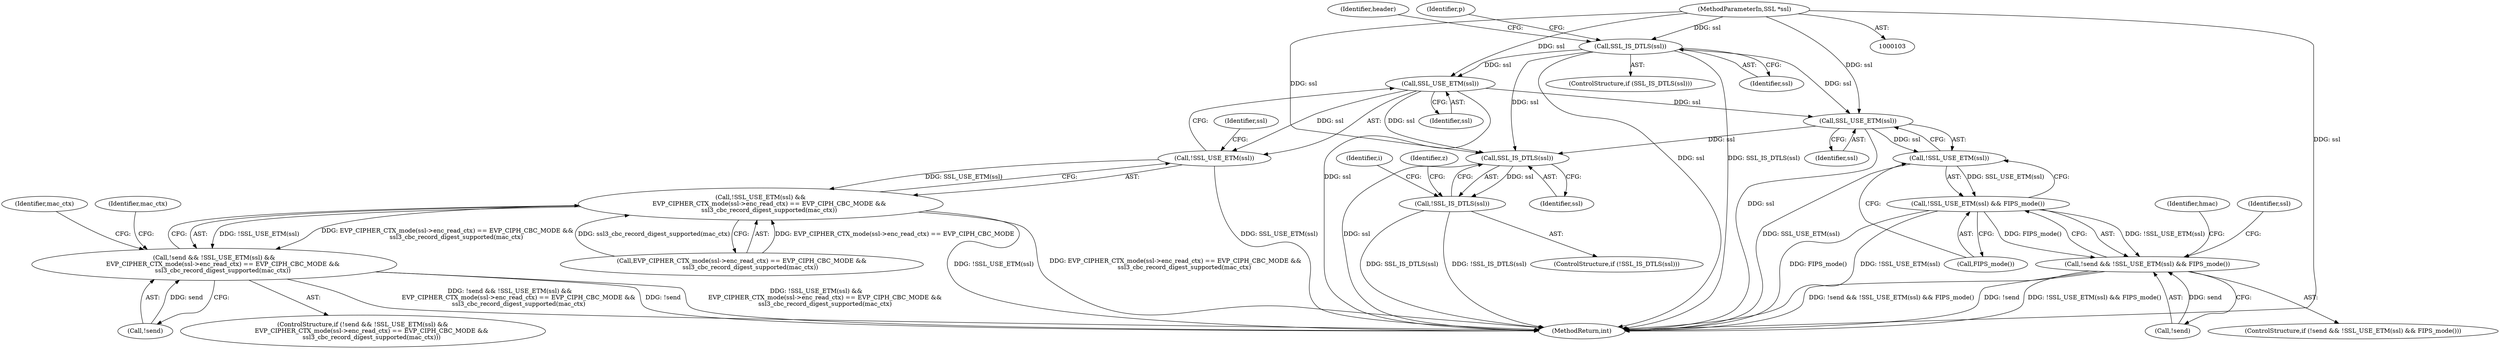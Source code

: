 digraph "0_openssl_4ad93618d26a3ea23d36ad5498ff4f59eff3a4d2_3@pointer" {
"1000291" [label="(Call,SSL_USE_ETM(ssl))"];
"1000202" [label="(Call,SSL_IS_DTLS(ssl))"];
"1000104" [label="(MethodParameterIn,SSL *ssl)"];
"1000290" [label="(Call,!SSL_USE_ETM(ssl))"];
"1000289" [label="(Call,!SSL_USE_ETM(ssl) &&\n         EVP_CIPHER_CTX_mode(ssl->enc_read_ctx) == EVP_CIPH_CBC_MODE &&\n         ssl3_cbc_record_digest_supported(mac_ctx))"];
"1000286" [label="(Call,!send && !SSL_USE_ETM(ssl) &&\n         EVP_CIPHER_CTX_mode(ssl->enc_read_ctx) == EVP_CIPH_CBC_MODE &&\n         ssl3_cbc_record_digest_supported(mac_ctx))"];
"1000381" [label="(Call,SSL_USE_ETM(ssl))"];
"1000380" [label="(Call,!SSL_USE_ETM(ssl))"];
"1000379" [label="(Call,!SSL_USE_ETM(ssl) && FIPS_mode())"];
"1000376" [label="(Call,!send && !SSL_USE_ETM(ssl) && FIPS_mode())"];
"1000460" [label="(Call,SSL_IS_DTLS(ssl))"];
"1000459" [label="(Call,!SSL_IS_DTLS(ssl))"];
"1000285" [label="(ControlStructure,if (!send && !SSL_USE_ETM(ssl) &&\n         EVP_CIPHER_CTX_mode(ssl->enc_read_ctx) == EVP_CIPH_CBC_MODE &&\n         ssl3_cbc_record_digest_supported(mac_ctx)))"];
"1000382" [label="(Identifier,ssl)"];
"1000291" [label="(Call,SSL_USE_ETM(ssl))"];
"1000461" [label="(Identifier,ssl)"];
"1000465" [label="(Identifier,i)"];
"1000237" [label="(Identifier,header)"];
"1000375" [label="(ControlStructure,if (!send && !SSL_USE_ETM(ssl) && FIPS_mode()))"];
"1000297" [label="(Identifier,ssl)"];
"1000286" [label="(Call,!send && !SSL_USE_ETM(ssl) &&\n         EVP_CIPHER_CTX_mode(ssl->enc_read_ctx) == EVP_CIPH_CBC_MODE &&\n         ssl3_cbc_record_digest_supported(mac_ctx))"];
"1000380" [label="(Call,!SSL_USE_ETM(ssl))"];
"1000506" [label="(MethodReturn,int)"];
"1000293" [label="(Call,EVP_CIPHER_CTX_mode(ssl->enc_read_ctx) == EVP_CIPH_CBC_MODE &&\n         ssl3_cbc_record_digest_supported(mac_ctx))"];
"1000379" [label="(Call,!SSL_USE_ETM(ssl) && FIPS_mode())"];
"1000407" [label="(Identifier,hmac)"];
"1000376" [label="(Call,!send && !SSL_USE_ETM(ssl) && FIPS_mode())"];
"1000346" [label="(Identifier,mac_ctx)"];
"1000208" [label="(Identifier,p)"];
"1000388" [label="(Identifier,ssl)"];
"1000459" [label="(Call,!SSL_IS_DTLS(ssl))"];
"1000306" [label="(Identifier,mac_ctx)"];
"1000383" [label="(Call,FIPS_mode())"];
"1000377" [label="(Call,!send)"];
"1000287" [label="(Call,!send)"];
"1000289" [label="(Call,!SSL_USE_ETM(ssl) &&\n         EVP_CIPHER_CTX_mode(ssl->enc_read_ctx) == EVP_CIPH_CBC_MODE &&\n         ssl3_cbc_record_digest_supported(mac_ctx))"];
"1000458" [label="(ControlStructure,if (!SSL_IS_DTLS(ssl)))"];
"1000201" [label="(ControlStructure,if (SSL_IS_DTLS(ssl)))"];
"1000381" [label="(Call,SSL_USE_ETM(ssl))"];
"1000203" [label="(Identifier,ssl)"];
"1000202" [label="(Call,SSL_IS_DTLS(ssl))"];
"1000460" [label="(Call,SSL_IS_DTLS(ssl))"];
"1000488" [label="(Identifier,z)"];
"1000104" [label="(MethodParameterIn,SSL *ssl)"];
"1000292" [label="(Identifier,ssl)"];
"1000290" [label="(Call,!SSL_USE_ETM(ssl))"];
"1000291" -> "1000290"  [label="AST: "];
"1000291" -> "1000292"  [label="CFG: "];
"1000292" -> "1000291"  [label="AST: "];
"1000290" -> "1000291"  [label="CFG: "];
"1000291" -> "1000506"  [label="DDG: ssl"];
"1000291" -> "1000290"  [label="DDG: ssl"];
"1000202" -> "1000291"  [label="DDG: ssl"];
"1000104" -> "1000291"  [label="DDG: ssl"];
"1000291" -> "1000381"  [label="DDG: ssl"];
"1000291" -> "1000460"  [label="DDG: ssl"];
"1000202" -> "1000201"  [label="AST: "];
"1000202" -> "1000203"  [label="CFG: "];
"1000203" -> "1000202"  [label="AST: "];
"1000208" -> "1000202"  [label="CFG: "];
"1000237" -> "1000202"  [label="CFG: "];
"1000202" -> "1000506"  [label="DDG: ssl"];
"1000202" -> "1000506"  [label="DDG: SSL_IS_DTLS(ssl)"];
"1000104" -> "1000202"  [label="DDG: ssl"];
"1000202" -> "1000381"  [label="DDG: ssl"];
"1000202" -> "1000460"  [label="DDG: ssl"];
"1000104" -> "1000103"  [label="AST: "];
"1000104" -> "1000506"  [label="DDG: ssl"];
"1000104" -> "1000381"  [label="DDG: ssl"];
"1000104" -> "1000460"  [label="DDG: ssl"];
"1000290" -> "1000289"  [label="AST: "];
"1000297" -> "1000290"  [label="CFG: "];
"1000289" -> "1000290"  [label="CFG: "];
"1000290" -> "1000506"  [label="DDG: SSL_USE_ETM(ssl)"];
"1000290" -> "1000289"  [label="DDG: SSL_USE_ETM(ssl)"];
"1000289" -> "1000286"  [label="AST: "];
"1000289" -> "1000293"  [label="CFG: "];
"1000293" -> "1000289"  [label="AST: "];
"1000286" -> "1000289"  [label="CFG: "];
"1000289" -> "1000506"  [label="DDG: !SSL_USE_ETM(ssl)"];
"1000289" -> "1000506"  [label="DDG: EVP_CIPHER_CTX_mode(ssl->enc_read_ctx) == EVP_CIPH_CBC_MODE &&\n         ssl3_cbc_record_digest_supported(mac_ctx)"];
"1000289" -> "1000286"  [label="DDG: !SSL_USE_ETM(ssl)"];
"1000289" -> "1000286"  [label="DDG: EVP_CIPHER_CTX_mode(ssl->enc_read_ctx) == EVP_CIPH_CBC_MODE &&\n         ssl3_cbc_record_digest_supported(mac_ctx)"];
"1000293" -> "1000289"  [label="DDG: EVP_CIPHER_CTX_mode(ssl->enc_read_ctx) == EVP_CIPH_CBC_MODE"];
"1000293" -> "1000289"  [label="DDG: ssl3_cbc_record_digest_supported(mac_ctx)"];
"1000286" -> "1000285"  [label="AST: "];
"1000286" -> "1000287"  [label="CFG: "];
"1000287" -> "1000286"  [label="AST: "];
"1000306" -> "1000286"  [label="CFG: "];
"1000346" -> "1000286"  [label="CFG: "];
"1000286" -> "1000506"  [label="DDG: !send && !SSL_USE_ETM(ssl) &&\n         EVP_CIPHER_CTX_mode(ssl->enc_read_ctx) == EVP_CIPH_CBC_MODE &&\n         ssl3_cbc_record_digest_supported(mac_ctx)"];
"1000286" -> "1000506"  [label="DDG: !send"];
"1000286" -> "1000506"  [label="DDG: !SSL_USE_ETM(ssl) &&\n         EVP_CIPHER_CTX_mode(ssl->enc_read_ctx) == EVP_CIPH_CBC_MODE &&\n         ssl3_cbc_record_digest_supported(mac_ctx)"];
"1000287" -> "1000286"  [label="DDG: send"];
"1000381" -> "1000380"  [label="AST: "];
"1000381" -> "1000382"  [label="CFG: "];
"1000382" -> "1000381"  [label="AST: "];
"1000380" -> "1000381"  [label="CFG: "];
"1000381" -> "1000506"  [label="DDG: ssl"];
"1000381" -> "1000380"  [label="DDG: ssl"];
"1000381" -> "1000460"  [label="DDG: ssl"];
"1000380" -> "1000379"  [label="AST: "];
"1000383" -> "1000380"  [label="CFG: "];
"1000379" -> "1000380"  [label="CFG: "];
"1000380" -> "1000506"  [label="DDG: SSL_USE_ETM(ssl)"];
"1000380" -> "1000379"  [label="DDG: SSL_USE_ETM(ssl)"];
"1000379" -> "1000376"  [label="AST: "];
"1000379" -> "1000383"  [label="CFG: "];
"1000383" -> "1000379"  [label="AST: "];
"1000376" -> "1000379"  [label="CFG: "];
"1000379" -> "1000506"  [label="DDG: FIPS_mode()"];
"1000379" -> "1000506"  [label="DDG: !SSL_USE_ETM(ssl)"];
"1000379" -> "1000376"  [label="DDG: !SSL_USE_ETM(ssl)"];
"1000379" -> "1000376"  [label="DDG: FIPS_mode()"];
"1000376" -> "1000375"  [label="AST: "];
"1000376" -> "1000377"  [label="CFG: "];
"1000377" -> "1000376"  [label="AST: "];
"1000388" -> "1000376"  [label="CFG: "];
"1000407" -> "1000376"  [label="CFG: "];
"1000376" -> "1000506"  [label="DDG: !send && !SSL_USE_ETM(ssl) && FIPS_mode()"];
"1000376" -> "1000506"  [label="DDG: !send"];
"1000376" -> "1000506"  [label="DDG: !SSL_USE_ETM(ssl) && FIPS_mode()"];
"1000377" -> "1000376"  [label="DDG: send"];
"1000460" -> "1000459"  [label="AST: "];
"1000460" -> "1000461"  [label="CFG: "];
"1000461" -> "1000460"  [label="AST: "];
"1000459" -> "1000460"  [label="CFG: "];
"1000460" -> "1000506"  [label="DDG: ssl"];
"1000460" -> "1000459"  [label="DDG: ssl"];
"1000459" -> "1000458"  [label="AST: "];
"1000465" -> "1000459"  [label="CFG: "];
"1000488" -> "1000459"  [label="CFG: "];
"1000459" -> "1000506"  [label="DDG: SSL_IS_DTLS(ssl)"];
"1000459" -> "1000506"  [label="DDG: !SSL_IS_DTLS(ssl)"];
}
